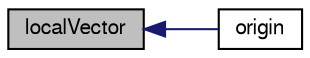 digraph "localVector"
{
  bgcolor="transparent";
  edge [fontname="FreeSans",fontsize="10",labelfontname="FreeSans",labelfontsize="10"];
  node [fontname="FreeSans",fontsize="10",shape=record];
  rankdir="LR";
  Node3055 [label="localVector",height=0.2,width=0.4,color="black", fillcolor="grey75", style="filled", fontcolor="black"];
  Node3055 -> Node3056 [dir="back",color="midnightblue",fontsize="10",style="solid",fontname="FreeSans"];
  Node3056 [label="origin",height=0.2,width=0.4,color="black",URL="$a25010.html#a845412c810c955840b576c707e20bcb9",tooltip="Edit access to origin. "];
}
